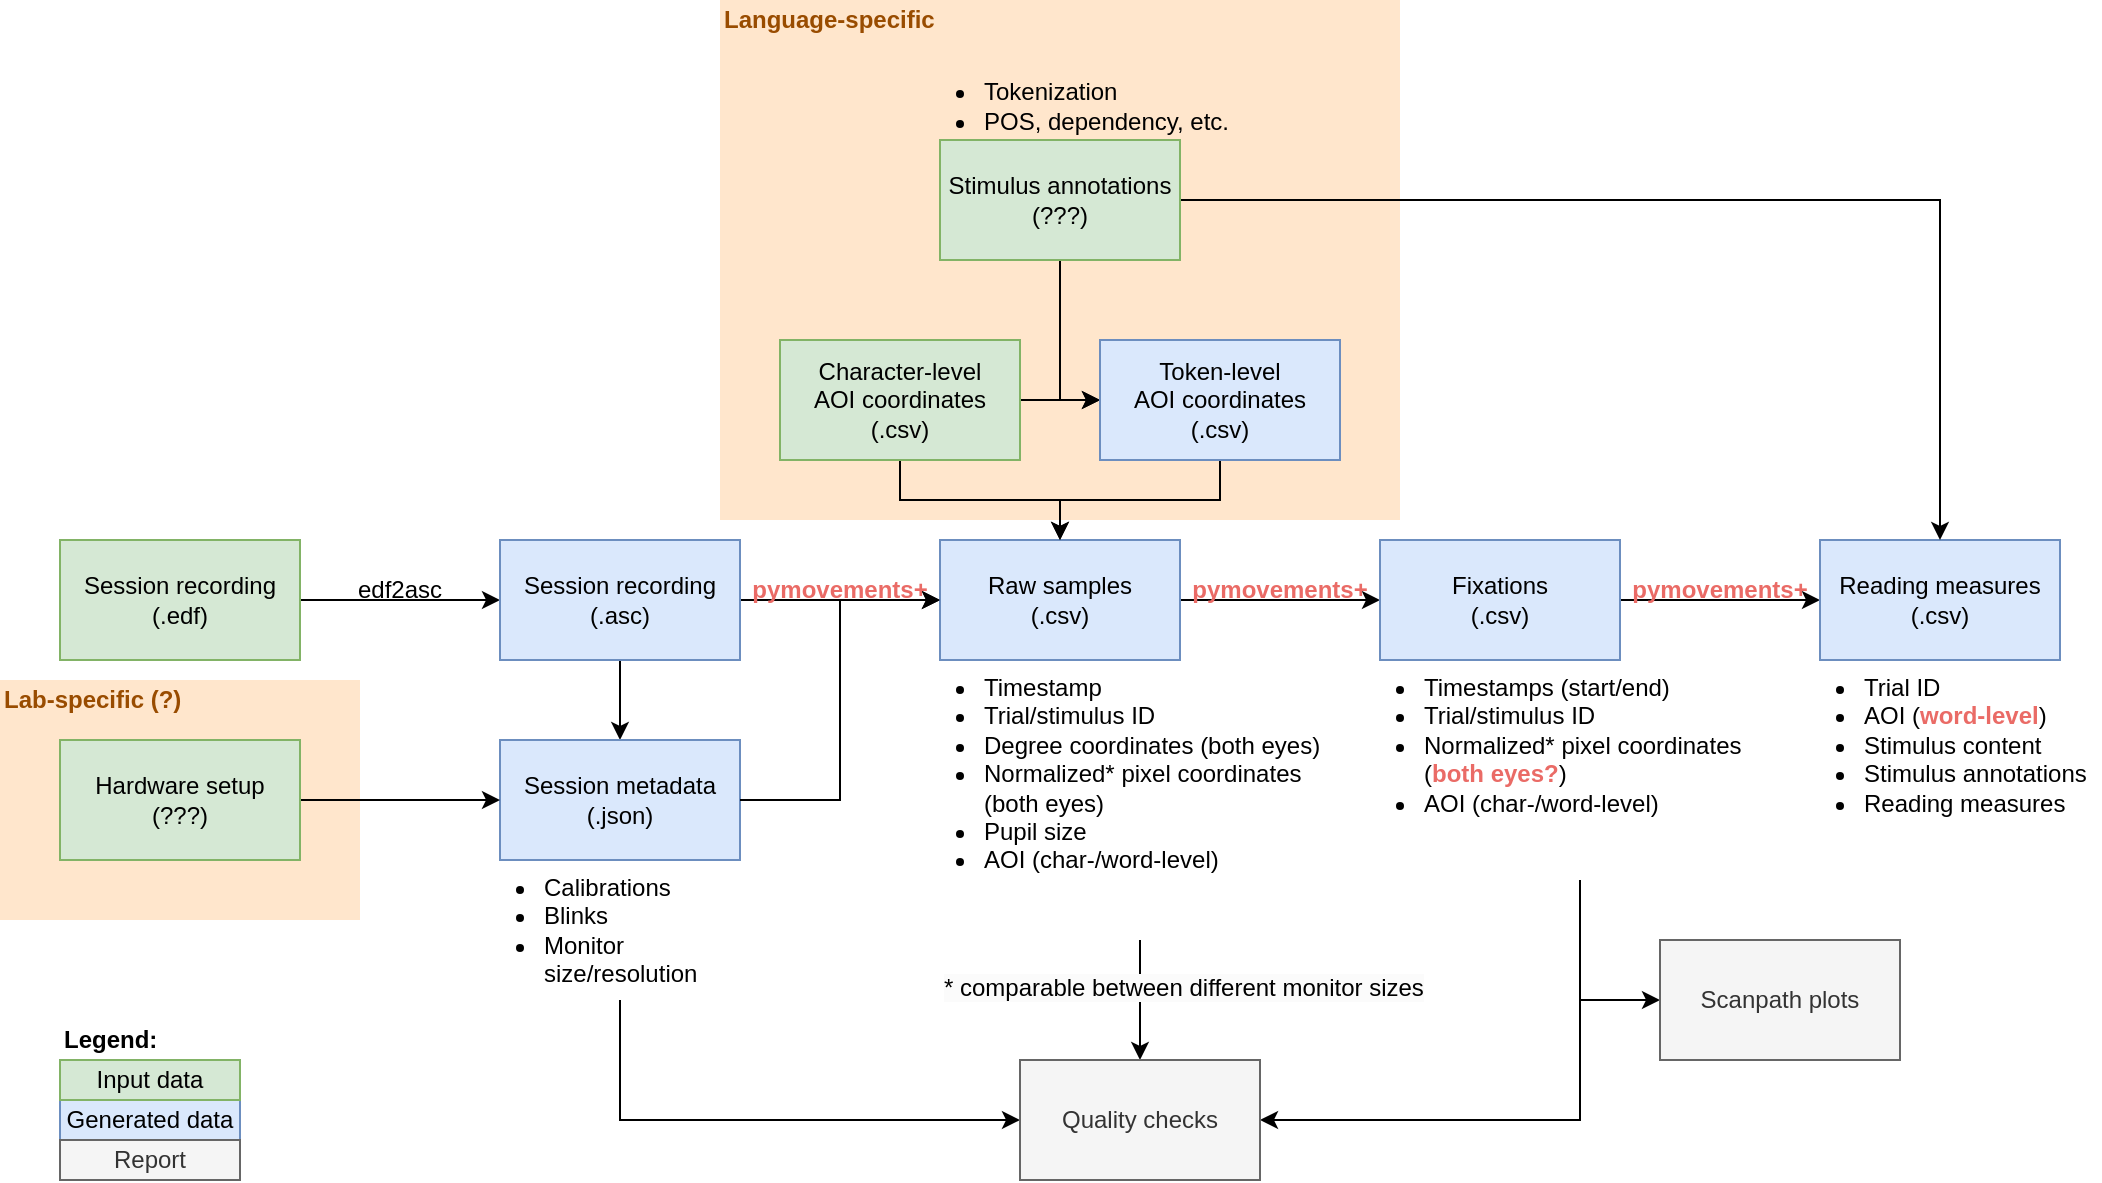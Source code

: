 <mxfile>
    <diagram name="Page-1" id="AtIYIHQ_GJjiH0cBQafu">
        <mxGraphModel dx="1013" dy="445" grid="1" gridSize="10" guides="1" tooltips="1" connect="1" arrows="1" fold="1" page="1" pageScale="1" pageWidth="1169" pageHeight="827" math="0" shadow="0">
            <root>
                <mxCell id="0"/>
                <mxCell id="1" parent="0"/>
                <mxCell id="14" value="" style="rounded=0;whiteSpace=wrap;html=1;shadow=0;glass=0;sketch=0;fontColor=#000000;fillColor=#FFE6CC;strokeColor=none;" vertex="1" parent="1">
                    <mxGeometry x="410" y="50" width="340" height="260" as="geometry"/>
                </mxCell>
                <mxCell id="12" value="" style="rounded=0;whiteSpace=wrap;html=1;shadow=0;glass=0;sketch=0;fontColor=#000000;fillColor=#FFE6CC;strokeColor=none;" vertex="1" parent="1">
                    <mxGeometry x="50" y="390" width="180" height="120" as="geometry"/>
                </mxCell>
                <mxCell id="c0CKN2lVMgZB3iicLmFA-7" style="edgeStyle=orthogonalEdgeStyle;rounded=0;orthogonalLoop=1;jettySize=auto;html=1;exitX=1;exitY=0.5;exitDx=0;exitDy=0;entryX=0;entryY=0.5;entryDx=0;entryDy=0;" parent="1" source="c0CKN2lVMgZB3iicLmFA-1" target="c0CKN2lVMgZB3iicLmFA-2" edge="1">
                    <mxGeometry relative="1" as="geometry"/>
                </mxCell>
                <mxCell id="c0CKN2lVMgZB3iicLmFA-1" value="Session recording&lt;div&gt;(.edf)&lt;/div&gt;" style="rounded=0;whiteSpace=wrap;html=1;fillColor=#d5e8d4;strokeColor=#82b366;" parent="1" vertex="1">
                    <mxGeometry x="80" y="320" width="120" height="60" as="geometry"/>
                </mxCell>
                <mxCell id="c0CKN2lVMgZB3iicLmFA-8" style="edgeStyle=orthogonalEdgeStyle;rounded=0;orthogonalLoop=1;jettySize=auto;html=1;entryX=0;entryY=0.5;entryDx=0;entryDy=0;" parent="1" source="c0CKN2lVMgZB3iicLmFA-2" target="c0CKN2lVMgZB3iicLmFA-3" edge="1">
                    <mxGeometry relative="1" as="geometry"/>
                </mxCell>
                <mxCell id="c0CKN2lVMgZB3iicLmFA-9" style="edgeStyle=orthogonalEdgeStyle;rounded=0;orthogonalLoop=1;jettySize=auto;html=1;exitX=0.5;exitY=1;exitDx=0;exitDy=0;entryX=0.5;entryY=0;entryDx=0;entryDy=0;" parent="1" source="c0CKN2lVMgZB3iicLmFA-2" target="c0CKN2lVMgZB3iicLmFA-4" edge="1">
                    <mxGeometry relative="1" as="geometry"/>
                </mxCell>
                <mxCell id="c0CKN2lVMgZB3iicLmFA-2" value="Session recording&lt;div&gt;(.asc)&lt;/div&gt;" style="rounded=0;whiteSpace=wrap;html=1;fillColor=#dae8fc;strokeColor=#6c8ebf;" parent="1" vertex="1">
                    <mxGeometry x="300" y="320" width="120" height="60" as="geometry"/>
                </mxCell>
                <mxCell id="c0CKN2lVMgZB3iicLmFA-27" style="edgeStyle=orthogonalEdgeStyle;rounded=0;orthogonalLoop=1;jettySize=auto;html=1;exitX=1;exitY=0.5;exitDx=0;exitDy=0;entryX=0;entryY=0.5;entryDx=0;entryDy=0;" parent="1" source="c0CKN2lVMgZB3iicLmFA-3" target="c0CKN2lVMgZB3iicLmFA-14" edge="1">
                    <mxGeometry relative="1" as="geometry"/>
                </mxCell>
                <mxCell id="c0CKN2lVMgZB3iicLmFA-3" value="Raw samples&lt;div&gt;(.csv)&lt;/div&gt;" style="rounded=0;whiteSpace=wrap;html=1;fillColor=#dae8fc;strokeColor=#6c8ebf;" parent="1" vertex="1">
                    <mxGeometry x="520" y="320" width="120" height="60" as="geometry"/>
                </mxCell>
                <mxCell id="c0CKN2lVMgZB3iicLmFA-4" value="Session metadata&lt;div&gt;(.json)&lt;/div&gt;" style="rounded=0;whiteSpace=wrap;html=1;fillColor=#dae8fc;strokeColor=#6c8ebf;" parent="1" vertex="1">
                    <mxGeometry x="300" y="420" width="120" height="60" as="geometry"/>
                </mxCell>
                <mxCell id="c0CKN2lVMgZB3iicLmFA-24" style="edgeStyle=orthogonalEdgeStyle;rounded=0;orthogonalLoop=1;jettySize=auto;html=1;exitX=0.5;exitY=1;exitDx=0;exitDy=0;entryX=0.5;entryY=0;entryDx=0;entryDy=0;" parent="1" source="c0CKN2lVMgZB3iicLmFA-5" target="c0CKN2lVMgZB3iicLmFA-22" edge="1">
                    <mxGeometry relative="1" as="geometry"/>
                </mxCell>
                <mxCell id="c0CKN2lVMgZB3iicLmFA-5" value="&lt;ul style=&quot;padding-left: 20px; margin-top: 0px; margin-bottom: 0px;&quot;&gt;&lt;li&gt;Timestamp&lt;/li&gt;&lt;li&gt;Trial/stimulus ID&lt;/li&gt;&lt;li&gt;Degree coordinates (both eyes)&lt;/li&gt;&lt;li&gt;Normalized* pixel coordinates (both eyes)&lt;/li&gt;&lt;li&gt;Pupil size&lt;/li&gt;&lt;li&gt;AOI (char-/word-level)&lt;/li&gt;&lt;/ul&gt;" style="text;html=1;align=left;verticalAlign=top;whiteSpace=wrap;rounded=0;" parent="1" vertex="1">
                    <mxGeometry x="520" y="380" width="200" height="140" as="geometry"/>
                </mxCell>
                <mxCell id="7" style="edgeStyle=orthogonalEdgeStyle;html=1;entryX=0;entryY=0.5;entryDx=0;entryDy=0;arcSize=0;" parent="1" source="c0CKN2lVMgZB3iicLmFA-6" target="5" edge="1">
                    <mxGeometry relative="1" as="geometry"/>
                </mxCell>
                <mxCell id="8" style="edgeStyle=orthogonalEdgeStyle;html=1;entryX=0.5;entryY=0;entryDx=0;entryDy=0;arcSize=0;" parent="1" source="c0CKN2lVMgZB3iicLmFA-6" target="c0CKN2lVMgZB3iicLmFA-3" edge="1">
                    <mxGeometry relative="1" as="geometry"/>
                </mxCell>
                <mxCell id="c0CKN2lVMgZB3iicLmFA-6" value="Character-level&lt;br&gt;AOI coordinates&lt;br&gt;&lt;span style=&quot;background-color: initial;&quot;&gt;(.csv)&lt;/span&gt;" style="rounded=0;whiteSpace=wrap;html=1;fillColor=#d5e8d4;strokeColor=#82b366;" parent="1" vertex="1">
                    <mxGeometry x="440" y="220" width="120" height="60" as="geometry"/>
                </mxCell>
                <mxCell id="c0CKN2lVMgZB3iicLmFA-35" style="edgeStyle=orthogonalEdgeStyle;rounded=0;orthogonalLoop=1;jettySize=auto;html=1;entryX=0;entryY=0.5;entryDx=0;entryDy=0;" parent="1" source="c0CKN2lVMgZB3iicLmFA-14" target="c0CKN2lVMgZB3iicLmFA-33" edge="1">
                    <mxGeometry relative="1" as="geometry"/>
                </mxCell>
                <mxCell id="c0CKN2lVMgZB3iicLmFA-14" value="Fixations&lt;div&gt;(.csv)&lt;/div&gt;" style="rounded=0;whiteSpace=wrap;html=1;fillColor=#dae8fc;strokeColor=#6c8ebf;" parent="1" vertex="1">
                    <mxGeometry x="740" y="320" width="120" height="60" as="geometry"/>
                </mxCell>
                <mxCell id="c0CKN2lVMgZB3iicLmFA-23" style="edgeStyle=orthogonalEdgeStyle;rounded=0;orthogonalLoop=1;jettySize=auto;html=1;entryX=0;entryY=0.5;entryDx=0;entryDy=0;exitX=0.5;exitY=1;exitDx=0;exitDy=0;" parent="1" source="c0CKN2lVMgZB3iicLmFA-15" target="c0CKN2lVMgZB3iicLmFA-22" edge="1">
                    <mxGeometry relative="1" as="geometry"/>
                </mxCell>
                <mxCell id="c0CKN2lVMgZB3iicLmFA-15" value="&lt;ul style=&quot;padding-left: 20px; margin-top: 0px; margin-bottom: 0px;&quot;&gt;&lt;li&gt;Calibrations&lt;/li&gt;&lt;li&gt;Blinks&lt;/li&gt;&lt;li&gt;Monitor size/resolution&lt;/li&gt;&lt;/ul&gt;" style="text;html=1;align=left;verticalAlign=top;whiteSpace=wrap;rounded=0;" parent="1" vertex="1">
                    <mxGeometry x="300" y="480" width="120" height="70" as="geometry"/>
                </mxCell>
                <mxCell id="c0CKN2lVMgZB3iicLmFA-26" style="edgeStyle=orthogonalEdgeStyle;rounded=0;orthogonalLoop=1;jettySize=auto;html=1;exitX=0.5;exitY=1;exitDx=0;exitDy=0;entryX=1;entryY=0.5;entryDx=0;entryDy=0;" parent="1" source="c0CKN2lVMgZB3iicLmFA-17" target="c0CKN2lVMgZB3iicLmFA-22" edge="1">
                    <mxGeometry relative="1" as="geometry"/>
                </mxCell>
                <mxCell id="c0CKN2lVMgZB3iicLmFA-44" style="edgeStyle=orthogonalEdgeStyle;rounded=0;orthogonalLoop=1;jettySize=auto;html=1;exitX=0.5;exitY=1;exitDx=0;exitDy=0;entryX=0;entryY=0.5;entryDx=0;entryDy=0;" parent="1" source="c0CKN2lVMgZB3iicLmFA-17" target="c0CKN2lVMgZB3iicLmFA-43" edge="1">
                    <mxGeometry relative="1" as="geometry"/>
                </mxCell>
                <mxCell id="c0CKN2lVMgZB3iicLmFA-17" value="&lt;ul style=&quot;padding-left: 20px; margin-top: 0px; margin-bottom: 0px;&quot;&gt;&lt;li&gt;Timestamps (start/end)&lt;/li&gt;&lt;li&gt;Trial/stimulus ID&lt;/li&gt;&lt;li&gt;Normalized* pixel coordinates (&lt;b&gt;&lt;font color=&quot;#ea6b66&quot;&gt;both eyes?&lt;/font&gt;&lt;/b&gt;)&lt;/li&gt;&lt;li&gt;AOI (char-/word-level)&lt;/li&gt;&lt;/ul&gt;" style="text;html=1;align=left;verticalAlign=top;whiteSpace=wrap;rounded=0;" parent="1" vertex="1">
                    <mxGeometry x="740" y="380" width="200" height="110" as="geometry"/>
                </mxCell>
                <mxCell id="c0CKN2lVMgZB3iicLmFA-18" value="&lt;span style=&quot;color: rgb(0, 0, 0); font-family: Helvetica; font-size: 12px; font-style: normal; font-variant-ligatures: normal; font-variant-caps: normal; font-weight: 400; letter-spacing: normal; orphans: 2; text-indent: 0px; text-transform: none; widows: 2; word-spacing: 0px; -webkit-text-stroke-width: 0px; white-space: normal; background-color: rgb(251, 251, 251); text-decoration-thickness: initial; text-decoration-style: initial; text-decoration-color: initial; float: none; display: inline !important;&quot;&gt;* comparable between different monitor sizes&lt;/span&gt;" style="text;whiteSpace=wrap;html=1;align=left;" parent="1" vertex="1">
                    <mxGeometry x="520" y="530" width="280" height="30" as="geometry"/>
                </mxCell>
                <mxCell id="c0CKN2lVMgZB3iicLmFA-21" style="edgeStyle=orthogonalEdgeStyle;rounded=0;orthogonalLoop=1;jettySize=auto;html=1;entryX=0;entryY=0.5;entryDx=0;entryDy=0;exitX=1;exitY=0.5;exitDx=0;exitDy=0;" parent="1" source="c0CKN2lVMgZB3iicLmFA-19" target="c0CKN2lVMgZB3iicLmFA-4" edge="1">
                    <mxGeometry relative="1" as="geometry"/>
                </mxCell>
                <mxCell id="c0CKN2lVMgZB3iicLmFA-32" style="edgeStyle=orthogonalEdgeStyle;rounded=0;orthogonalLoop=1;jettySize=auto;html=1;exitX=1;exitY=0.5;exitDx=0;exitDy=0;entryX=0;entryY=0.5;entryDx=0;entryDy=0;" parent="1" source="c0CKN2lVMgZB3iicLmFA-4" target="c0CKN2lVMgZB3iicLmFA-3" edge="1">
                    <mxGeometry relative="1" as="geometry"/>
                </mxCell>
                <mxCell id="c0CKN2lVMgZB3iicLmFA-19" value="Hardware setup&lt;div&gt;(???)&lt;/div&gt;" style="rounded=0;whiteSpace=wrap;html=1;fillColor=#d5e8d4;strokeColor=#82b366;" parent="1" vertex="1">
                    <mxGeometry x="80" y="420" width="120" height="60" as="geometry"/>
                </mxCell>
                <mxCell id="c0CKN2lVMgZB3iicLmFA-22" value="Quality checks" style="rounded=0;whiteSpace=wrap;html=1;fillColor=#f5f5f5;strokeColor=#666666;fontColor=#333333;" parent="1" vertex="1">
                    <mxGeometry x="560" y="580" width="120" height="60" as="geometry"/>
                </mxCell>
                <mxCell id="c0CKN2lVMgZB3iicLmFA-29" value="edf2asc" style="text;html=1;align=center;verticalAlign=middle;whiteSpace=wrap;rounded=0;fontColor=#000000;fontStyle=0" parent="1" vertex="1">
                    <mxGeometry x="220" y="330" width="60" height="30" as="geometry"/>
                </mxCell>
                <mxCell id="c0CKN2lVMgZB3iicLmFA-30" value="pymovements+" style="text;html=1;align=center;verticalAlign=middle;whiteSpace=wrap;rounded=0;fontStyle=1;fontColor=#EA6B66;" parent="1" vertex="1">
                    <mxGeometry x="440" y="330" width="60" height="30" as="geometry"/>
                </mxCell>
                <mxCell id="c0CKN2lVMgZB3iicLmFA-31" value="pymovements+" style="text;html=1;align=center;verticalAlign=middle;whiteSpace=wrap;rounded=0;fontColor=#EA6B66;fontStyle=1" parent="1" vertex="1">
                    <mxGeometry x="660" y="330" width="60" height="30" as="geometry"/>
                </mxCell>
                <mxCell id="c0CKN2lVMgZB3iicLmFA-33" value="Reading measures&lt;div&gt;(.csv)&lt;/div&gt;" style="rounded=0;whiteSpace=wrap;html=1;fillColor=#dae8fc;strokeColor=#6c8ebf;" parent="1" vertex="1">
                    <mxGeometry x="960" y="320" width="120" height="60" as="geometry"/>
                </mxCell>
                <mxCell id="c0CKN2lVMgZB3iicLmFA-34" value="&lt;ul style=&quot;padding-left: 20px; margin-top: 0px; margin-bottom: 0px;&quot;&gt;&lt;li&gt;&lt;span style=&quot;background-color: initial;&quot;&gt;Trial ID&lt;/span&gt;&lt;/li&gt;&lt;li&gt;&lt;span style=&quot;background-color: initial;&quot;&gt;AOI (&lt;b&gt;&lt;font color=&quot;#ea6b66&quot;&gt;word-level&lt;/font&gt;&lt;/b&gt;)&lt;/span&gt;&lt;/li&gt;&lt;li&gt;Stimulus content&lt;/li&gt;&lt;li&gt;Stimulus annotations&lt;/li&gt;&lt;li&gt;Reading measures&lt;/li&gt;&lt;/ul&gt;" style="text;html=1;align=left;verticalAlign=top;whiteSpace=wrap;rounded=0;" parent="1" vertex="1">
                    <mxGeometry x="960" y="380" width="140" height="80" as="geometry"/>
                </mxCell>
                <mxCell id="c0CKN2lVMgZB3iicLmFA-36" value="pymovements+" style="text;html=1;align=center;verticalAlign=middle;whiteSpace=wrap;rounded=0;fontColor=#EA6B66;fontStyle=1" parent="1" vertex="1">
                    <mxGeometry x="880" y="330" width="60" height="30" as="geometry"/>
                </mxCell>
                <mxCell id="c0CKN2lVMgZB3iicLmFA-38" value="Generated data" style="rounded=0;whiteSpace=wrap;html=1;fillColor=#dae8fc;strokeColor=#6c8ebf;" parent="1" vertex="1">
                    <mxGeometry x="80" y="600" width="90" height="20" as="geometry"/>
                </mxCell>
                <mxCell id="c0CKN2lVMgZB3iicLmFA-39" value="Input data" style="rounded=0;whiteSpace=wrap;html=1;fillColor=#d5e8d4;strokeColor=#82b366;" parent="1" vertex="1">
                    <mxGeometry x="80" y="580" width="90" height="20" as="geometry"/>
                </mxCell>
                <mxCell id="c0CKN2lVMgZB3iicLmFA-41" value="Legend:" style="text;html=1;align=left;verticalAlign=middle;whiteSpace=wrap;rounded=0;fontStyle=1" parent="1" vertex="1">
                    <mxGeometry x="80" y="560" width="90" height="20" as="geometry"/>
                </mxCell>
                <mxCell id="c0CKN2lVMgZB3iicLmFA-42" value="Report" style="rounded=0;whiteSpace=wrap;html=1;fillColor=#f5f5f5;strokeColor=#666666;fontColor=#333333;" parent="1" vertex="1">
                    <mxGeometry x="80" y="620" width="90" height="20" as="geometry"/>
                </mxCell>
                <mxCell id="c0CKN2lVMgZB3iicLmFA-43" value="Scanpath plots" style="rounded=0;whiteSpace=wrap;html=1;fillColor=#f5f5f5;strokeColor=#666666;fontColor=#333333;" parent="1" vertex="1">
                    <mxGeometry x="880" y="520" width="120" height="60" as="geometry"/>
                </mxCell>
                <mxCell id="4" style="edgeStyle=orthogonalEdgeStyle;html=1;entryX=0.5;entryY=0;entryDx=0;entryDy=0;arcSize=0;" parent="1" source="2" target="c0CKN2lVMgZB3iicLmFA-33" edge="1">
                    <mxGeometry relative="1" as="geometry"/>
                </mxCell>
                <mxCell id="6" style="edgeStyle=orthogonalEdgeStyle;html=1;entryX=0;entryY=0.5;entryDx=0;entryDy=0;arcSize=0;" parent="1" source="2" target="5" edge="1">
                    <mxGeometry relative="1" as="geometry"/>
                </mxCell>
                <mxCell id="2" value="Stimulus annotations&lt;br&gt;(???)" style="rounded=0;whiteSpace=wrap;html=1;fillColor=#d5e8d4;strokeColor=#82b366;glass=0;shadow=0;" parent="1" vertex="1">
                    <mxGeometry x="520" y="120" width="120" height="60" as="geometry"/>
                </mxCell>
                <mxCell id="3" value="&lt;ul style=&quot;padding-left: 20px; margin-top: 0px; margin-bottom: 0px;&quot;&gt;&lt;li&gt;Tokenization&lt;/li&gt;&lt;li&gt;POS, dependency, etc.&lt;/li&gt;&lt;/ul&gt;" style="text;html=1;align=left;verticalAlign=bottom;whiteSpace=wrap;rounded=0;" parent="1" vertex="1">
                    <mxGeometry x="520" y="70" width="160" height="50" as="geometry"/>
                </mxCell>
                <mxCell id="9" style="edgeStyle=orthogonalEdgeStyle;html=1;exitX=0.5;exitY=1;exitDx=0;exitDy=0;entryX=0.5;entryY=0;entryDx=0;entryDy=0;arcSize=0;" parent="1" source="5" target="c0CKN2lVMgZB3iicLmFA-3" edge="1">
                    <mxGeometry relative="1" as="geometry"/>
                </mxCell>
                <mxCell id="5" value="Token-level&lt;br&gt;AOI coordinates&lt;br&gt;&lt;span style=&quot;background-color: initial;&quot;&gt;(.csv)&lt;/span&gt;" style="rounded=0;whiteSpace=wrap;html=1;fillColor=#dae8fc;strokeColor=#6c8ebf;" parent="1" vertex="1">
                    <mxGeometry x="600" y="220" width="120" height="60" as="geometry"/>
                </mxCell>
                <mxCell id="13" value="Lab-specific (?)" style="text;html=1;strokeColor=none;fillColor=none;align=left;verticalAlign=middle;whiteSpace=wrap;rounded=0;shadow=0;glass=0;sketch=0;fontColor=#994C00;fontStyle=1" vertex="1" parent="1">
                    <mxGeometry x="50" y="390" width="160" height="20" as="geometry"/>
                </mxCell>
                <mxCell id="15" value="Language-specific" style="text;html=1;strokeColor=none;fillColor=none;align=left;verticalAlign=middle;whiteSpace=wrap;rounded=0;shadow=0;glass=0;sketch=0;fontColor=#994C00;fontStyle=1" vertex="1" parent="1">
                    <mxGeometry x="410" y="50" width="160" height="20" as="geometry"/>
                </mxCell>
            </root>
        </mxGraphModel>
    </diagram>
</mxfile>
